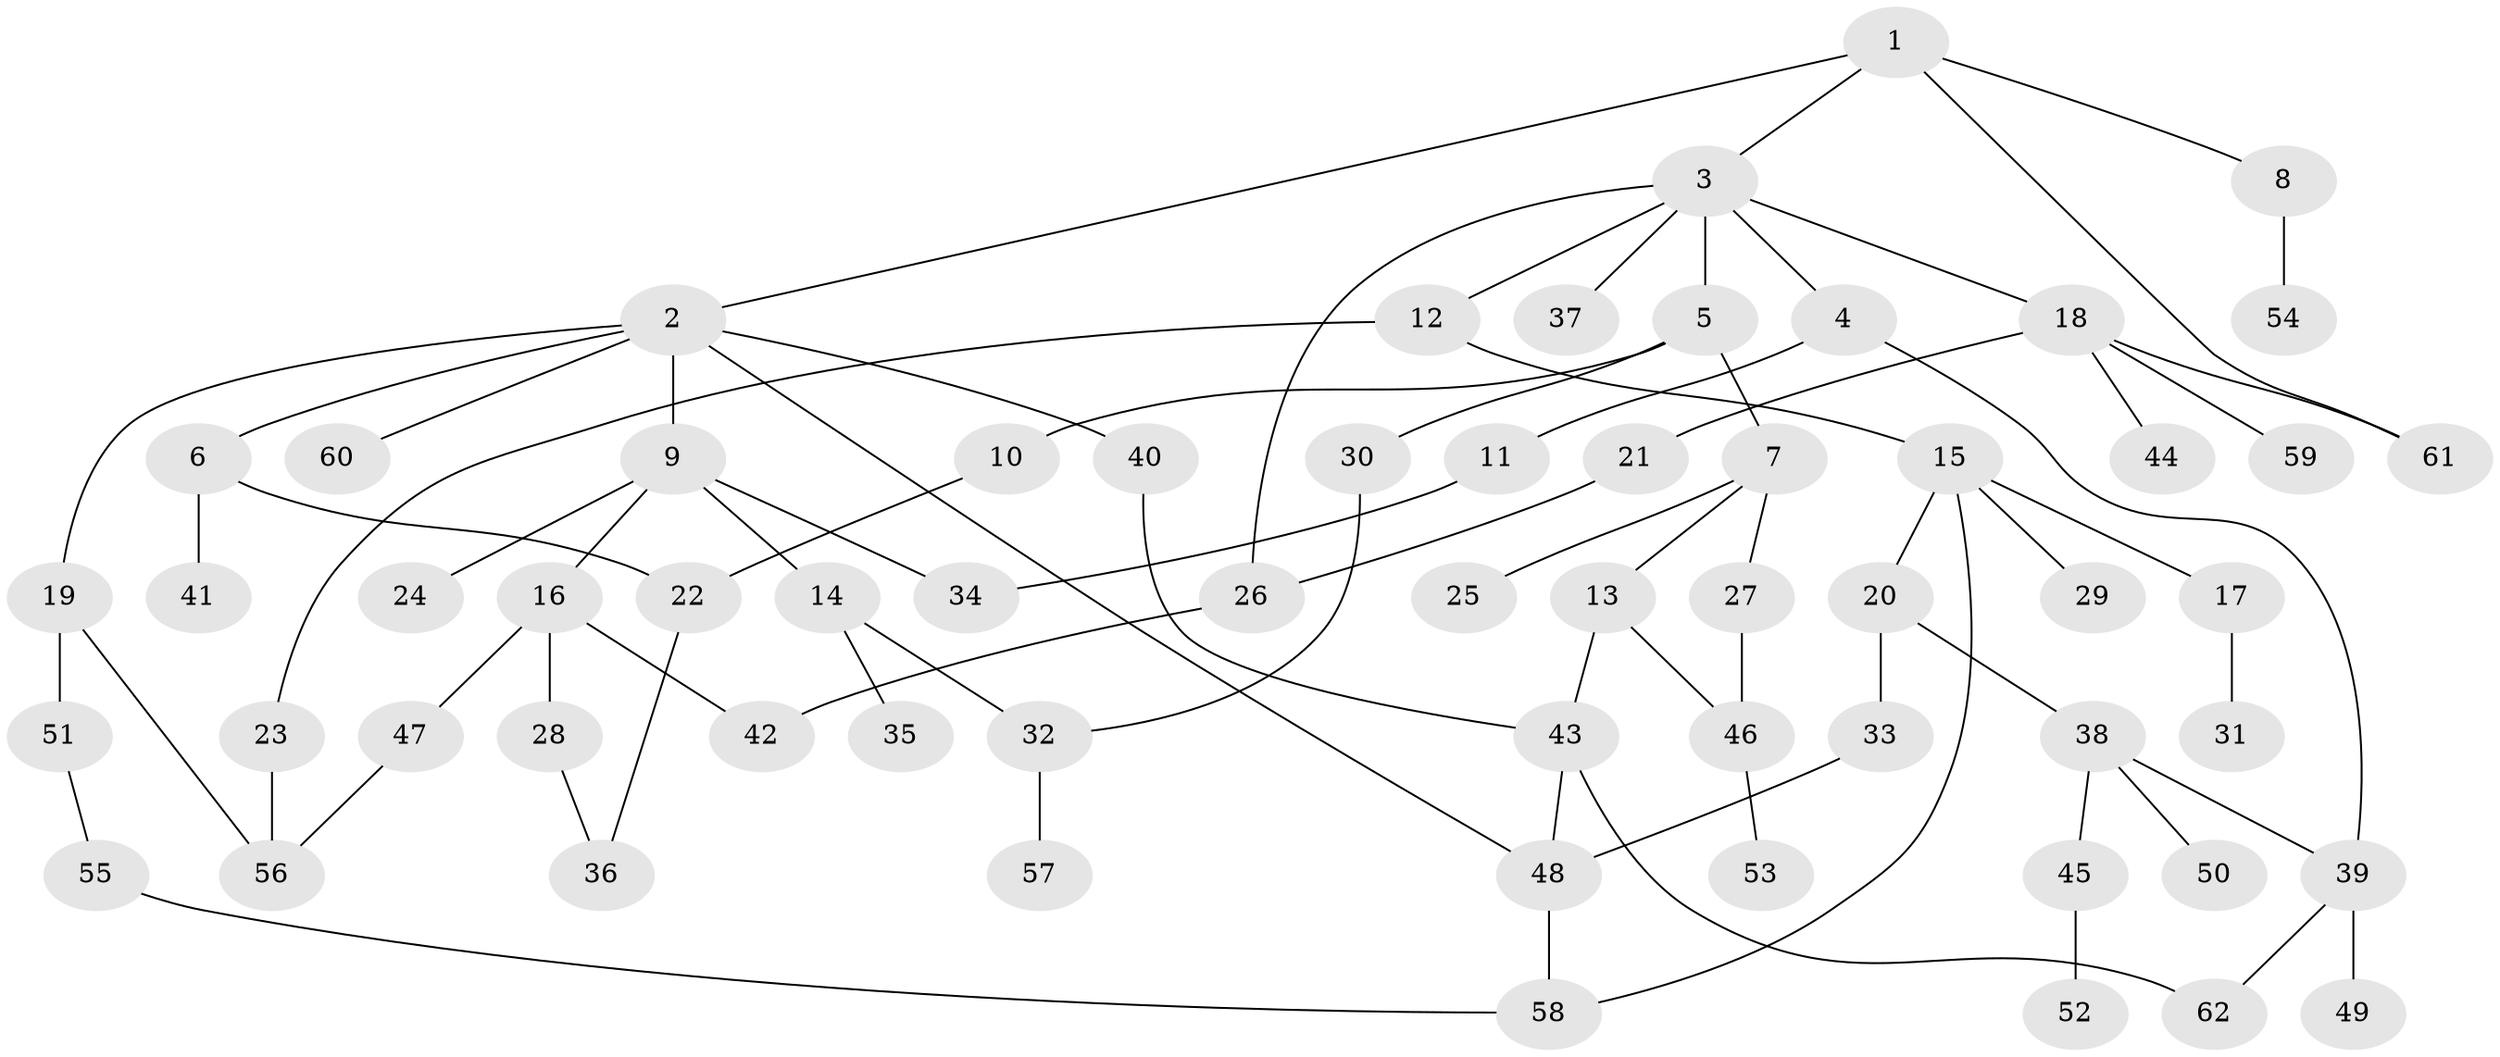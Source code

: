 // Generated by graph-tools (version 1.1) at 2025/10/02/27/25 16:10:54]
// undirected, 62 vertices, 78 edges
graph export_dot {
graph [start="1"]
  node [color=gray90,style=filled];
  1;
  2;
  3;
  4;
  5;
  6;
  7;
  8;
  9;
  10;
  11;
  12;
  13;
  14;
  15;
  16;
  17;
  18;
  19;
  20;
  21;
  22;
  23;
  24;
  25;
  26;
  27;
  28;
  29;
  30;
  31;
  32;
  33;
  34;
  35;
  36;
  37;
  38;
  39;
  40;
  41;
  42;
  43;
  44;
  45;
  46;
  47;
  48;
  49;
  50;
  51;
  52;
  53;
  54;
  55;
  56;
  57;
  58;
  59;
  60;
  61;
  62;
  1 -- 2;
  1 -- 3;
  1 -- 8;
  1 -- 61;
  2 -- 6;
  2 -- 9;
  2 -- 19;
  2 -- 40;
  2 -- 48;
  2 -- 60;
  3 -- 4;
  3 -- 5;
  3 -- 12;
  3 -- 18;
  3 -- 26;
  3 -- 37;
  4 -- 11;
  4 -- 39;
  5 -- 7;
  5 -- 10;
  5 -- 30;
  6 -- 41;
  6 -- 22;
  7 -- 13;
  7 -- 25;
  7 -- 27;
  8 -- 54;
  9 -- 14;
  9 -- 16;
  9 -- 24;
  9 -- 34;
  10 -- 22;
  11 -- 34;
  12 -- 15;
  12 -- 23;
  13 -- 43;
  13 -- 46;
  14 -- 32;
  14 -- 35;
  15 -- 17;
  15 -- 20;
  15 -- 29;
  15 -- 58;
  16 -- 28;
  16 -- 47;
  16 -- 42;
  17 -- 31;
  18 -- 21;
  18 -- 44;
  18 -- 59;
  18 -- 61;
  19 -- 51;
  19 -- 56;
  20 -- 33;
  20 -- 38;
  21 -- 26;
  22 -- 36;
  23 -- 56;
  26 -- 42;
  27 -- 46;
  28 -- 36;
  30 -- 32;
  32 -- 57;
  33 -- 48;
  38 -- 39;
  38 -- 45;
  38 -- 50;
  39 -- 49;
  39 -- 62;
  40 -- 43;
  43 -- 62;
  43 -- 48;
  45 -- 52;
  46 -- 53;
  47 -- 56;
  48 -- 58;
  51 -- 55;
  55 -- 58;
}

